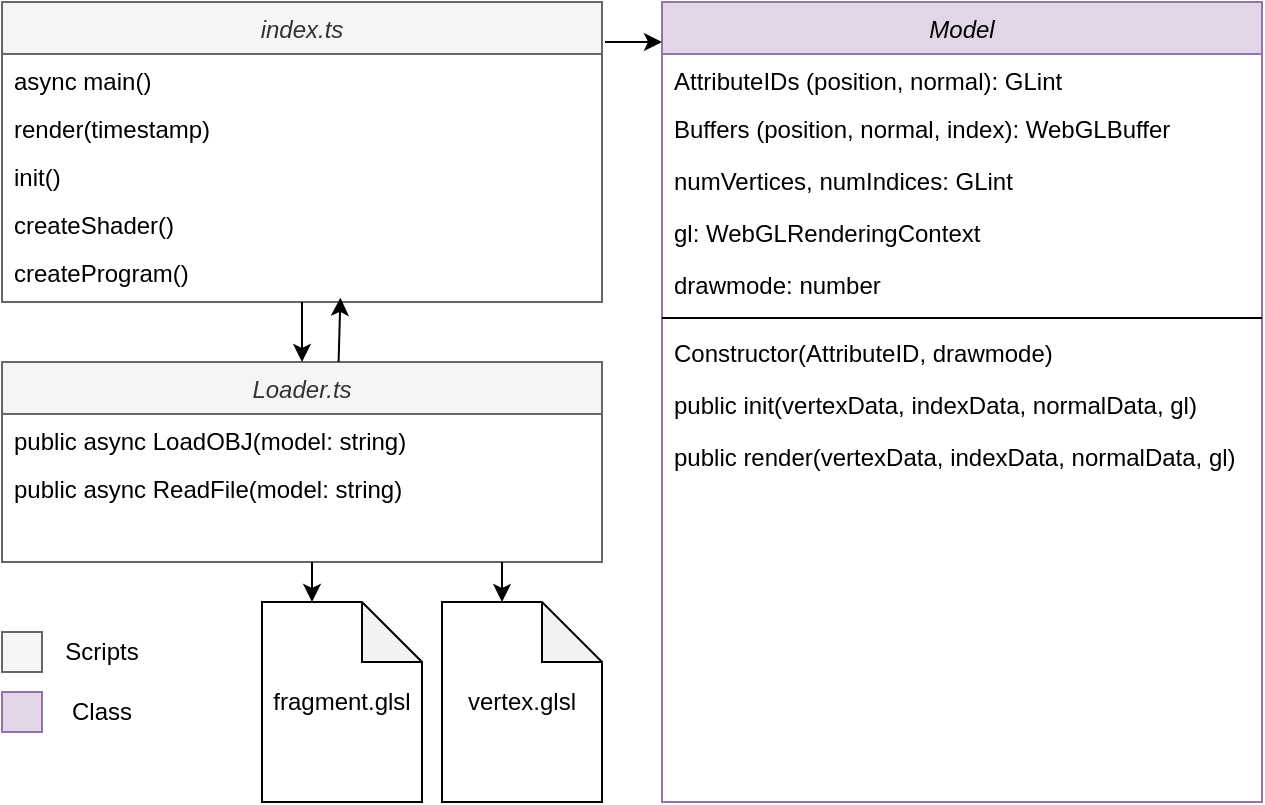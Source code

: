 <mxfile version="21.1.5" type="device">
  <diagram id="C5RBs43oDa-KdzZeNtuy" name="Page-1">
    <mxGraphModel dx="1195" dy="652" grid="1" gridSize="10" guides="1" tooltips="1" connect="1" arrows="1" fold="1" page="1" pageScale="1" pageWidth="827" pageHeight="1169" math="0" shadow="0">
      <root>
        <mxCell id="WIyWlLk6GJQsqaUBKTNV-0" />
        <mxCell id="WIyWlLk6GJQsqaUBKTNV-1" parent="WIyWlLk6GJQsqaUBKTNV-0" />
        <mxCell id="zkfFHV4jXpPFQw0GAbJ--0" value="Model" style="swimlane;fontStyle=2;align=center;verticalAlign=top;childLayout=stackLayout;horizontal=1;startSize=26;horizontalStack=0;resizeParent=1;resizeLast=0;collapsible=1;marginBottom=0;rounded=0;shadow=0;strokeWidth=1;fillColor=#e1d5e7;strokeColor=#9673a6;" parent="WIyWlLk6GJQsqaUBKTNV-1" vertex="1">
          <mxGeometry x="420" y="40" width="300" height="400" as="geometry">
            <mxRectangle x="230" y="140" width="160" height="26" as="alternateBounds" />
          </mxGeometry>
        </mxCell>
        <mxCell id="zkfFHV4jXpPFQw0GAbJ--1" value="AttributeIDs (position, normal): GLint&#xa;" style="text;align=left;verticalAlign=top;spacingLeft=4;spacingRight=4;overflow=hidden;rotatable=0;points=[[0,0.5],[1,0.5]];portConstraint=eastwest;" parent="zkfFHV4jXpPFQw0GAbJ--0" vertex="1">
          <mxGeometry y="26" width="300" height="24" as="geometry" />
        </mxCell>
        <mxCell id="zkfFHV4jXpPFQw0GAbJ--2" value="Buffers (position, normal, index): WebGLBuffer" style="text;align=left;verticalAlign=top;spacingLeft=4;spacingRight=4;overflow=hidden;rotatable=0;points=[[0,0.5],[1,0.5]];portConstraint=eastwest;rounded=0;shadow=0;html=0;" parent="zkfFHV4jXpPFQw0GAbJ--0" vertex="1">
          <mxGeometry y="50" width="300" height="26" as="geometry" />
        </mxCell>
        <mxCell id="zkfFHV4jXpPFQw0GAbJ--3" value="numVertices, numIndices: GLint" style="text;align=left;verticalAlign=top;spacingLeft=4;spacingRight=4;overflow=hidden;rotatable=0;points=[[0,0.5],[1,0.5]];portConstraint=eastwest;rounded=0;shadow=0;html=0;" parent="zkfFHV4jXpPFQw0GAbJ--0" vertex="1">
          <mxGeometry y="76" width="300" height="26" as="geometry" />
        </mxCell>
        <mxCell id="ddMBwT2aPCV6fHb5aI7i-3" value="gl: WebGLRenderingContext" style="text;align=left;verticalAlign=top;spacingLeft=4;spacingRight=4;overflow=hidden;rotatable=0;points=[[0,0.5],[1,0.5]];portConstraint=eastwest;rounded=0;shadow=0;html=0;" parent="zkfFHV4jXpPFQw0GAbJ--0" vertex="1">
          <mxGeometry y="102" width="300" height="26" as="geometry" />
        </mxCell>
        <mxCell id="ddMBwT2aPCV6fHb5aI7i-4" value="drawmode: number" style="text;align=left;verticalAlign=top;spacingLeft=4;spacingRight=4;overflow=hidden;rotatable=0;points=[[0,0.5],[1,0.5]];portConstraint=eastwest;rounded=0;shadow=0;html=0;" parent="zkfFHV4jXpPFQw0GAbJ--0" vertex="1">
          <mxGeometry y="128" width="300" height="26" as="geometry" />
        </mxCell>
        <mxCell id="zkfFHV4jXpPFQw0GAbJ--4" value="" style="line;html=1;strokeWidth=1;align=left;verticalAlign=middle;spacingTop=-1;spacingLeft=3;spacingRight=3;rotatable=1;labelPosition=right;points=[];portConstraint=eastwest;movable=1;resizable=1;deletable=1;editable=1;connectable=1;" parent="zkfFHV4jXpPFQw0GAbJ--0" vertex="1">
          <mxGeometry y="154" width="300" height="8" as="geometry" />
        </mxCell>
        <mxCell id="ddMBwT2aPCV6fHb5aI7i-5" value="Constructor(AttributeID, drawmode)" style="text;align=left;verticalAlign=top;spacingLeft=4;spacingRight=4;overflow=hidden;rotatable=0;points=[[0,0.5],[1,0.5]];portConstraint=eastwest;rounded=0;shadow=0;html=0;" parent="zkfFHV4jXpPFQw0GAbJ--0" vertex="1">
          <mxGeometry y="162" width="300" height="26" as="geometry" />
        </mxCell>
        <mxCell id="ddMBwT2aPCV6fHb5aI7i-6" value="public init(vertexData, indexData, normalData, gl)" style="text;align=left;verticalAlign=top;spacingLeft=4;spacingRight=4;overflow=hidden;rotatable=0;points=[[0,0.5],[1,0.5]];portConstraint=eastwest;rounded=0;shadow=0;html=0;" parent="zkfFHV4jXpPFQw0GAbJ--0" vertex="1">
          <mxGeometry y="188" width="300" height="26" as="geometry" />
        </mxCell>
        <mxCell id="ddMBwT2aPCV6fHb5aI7i-7" value="public render(vertexData, indexData, normalData, gl)" style="text;align=left;verticalAlign=top;spacingLeft=4;spacingRight=4;overflow=hidden;rotatable=0;points=[[0,0.5],[1,0.5]];portConstraint=eastwest;rounded=0;shadow=0;html=0;" parent="zkfFHV4jXpPFQw0GAbJ--0" vertex="1">
          <mxGeometry y="214" width="300" height="26" as="geometry" />
        </mxCell>
        <mxCell id="ddMBwT2aPCV6fHb5aI7i-36" value="index.ts" style="swimlane;fontStyle=2;align=center;verticalAlign=top;childLayout=stackLayout;horizontal=1;startSize=26;horizontalStack=0;resizeParent=1;resizeLast=0;collapsible=1;marginBottom=0;rounded=0;shadow=0;strokeWidth=1;fillColor=#f5f5f5;strokeColor=#666666;fontColor=#333333;" parent="WIyWlLk6GJQsqaUBKTNV-1" vertex="1">
          <mxGeometry x="90" y="40" width="300" height="150" as="geometry">
            <mxRectangle x="230" y="140" width="160" height="26" as="alternateBounds" />
          </mxGeometry>
        </mxCell>
        <mxCell id="ddMBwT2aPCV6fHb5aI7i-51" value="async main()&#xa;" style="text;align=left;verticalAlign=top;spacingLeft=4;spacingRight=4;overflow=hidden;rotatable=0;points=[[0,0.5],[1,0.5]];portConstraint=eastwest;" parent="ddMBwT2aPCV6fHb5aI7i-36" vertex="1">
          <mxGeometry y="26" width="300" height="24" as="geometry" />
        </mxCell>
        <mxCell id="ddMBwT2aPCV6fHb5aI7i-52" value="render(timestamp)" style="text;align=left;verticalAlign=top;spacingLeft=4;spacingRight=4;overflow=hidden;rotatable=0;points=[[0,0.5],[1,0.5]];portConstraint=eastwest;" parent="ddMBwT2aPCV6fHb5aI7i-36" vertex="1">
          <mxGeometry y="50" width="300" height="24" as="geometry" />
        </mxCell>
        <mxCell id="ddMBwT2aPCV6fHb5aI7i-53" value="init()" style="text;align=left;verticalAlign=top;spacingLeft=4;spacingRight=4;overflow=hidden;rotatable=0;points=[[0,0.5],[1,0.5]];portConstraint=eastwest;" parent="ddMBwT2aPCV6fHb5aI7i-36" vertex="1">
          <mxGeometry y="74" width="300" height="24" as="geometry" />
        </mxCell>
        <mxCell id="ddMBwT2aPCV6fHb5aI7i-55" value="createShader()" style="text;align=left;verticalAlign=top;spacingLeft=4;spacingRight=4;overflow=hidden;rotatable=0;points=[[0,0.5],[1,0.5]];portConstraint=eastwest;" parent="ddMBwT2aPCV6fHb5aI7i-36" vertex="1">
          <mxGeometry y="98" width="300" height="24" as="geometry" />
        </mxCell>
        <mxCell id="ddMBwT2aPCV6fHb5aI7i-54" value="createProgram()" style="text;align=left;verticalAlign=top;spacingLeft=4;spacingRight=4;overflow=hidden;rotatable=0;points=[[0,0.5],[1,0.5]];portConstraint=eastwest;" parent="ddMBwT2aPCV6fHb5aI7i-36" vertex="1">
          <mxGeometry y="122" width="300" height="24" as="geometry" />
        </mxCell>
        <mxCell id="ddMBwT2aPCV6fHb5aI7i-48" value="Loader.ts" style="swimlane;fontStyle=2;align=center;verticalAlign=top;childLayout=stackLayout;horizontal=1;startSize=26;horizontalStack=0;resizeParent=1;resizeLast=0;collapsible=1;marginBottom=0;rounded=0;shadow=0;strokeWidth=1;fillColor=#f5f5f5;strokeColor=#666666;fontColor=#333333;" parent="WIyWlLk6GJQsqaUBKTNV-1" vertex="1">
          <mxGeometry x="90" y="220" width="300" height="100" as="geometry">
            <mxRectangle x="230" y="140" width="160" height="26" as="alternateBounds" />
          </mxGeometry>
        </mxCell>
        <mxCell id="ddMBwT2aPCV6fHb5aI7i-49" value="public async LoadOBJ(model: string)" style="text;align=left;verticalAlign=top;spacingLeft=4;spacingRight=4;overflow=hidden;rotatable=0;points=[[0,0.5],[1,0.5]];portConstraint=eastwest;" parent="ddMBwT2aPCV6fHb5aI7i-48" vertex="1">
          <mxGeometry y="26" width="300" height="24" as="geometry" />
        </mxCell>
        <mxCell id="ddMBwT2aPCV6fHb5aI7i-50" value="public async ReadFile(model: string)" style="text;align=left;verticalAlign=top;spacingLeft=4;spacingRight=4;overflow=hidden;rotatable=0;points=[[0,0.5],[1,0.5]];portConstraint=eastwest;" parent="ddMBwT2aPCV6fHb5aI7i-48" vertex="1">
          <mxGeometry y="50" width="300" height="24" as="geometry" />
        </mxCell>
        <mxCell id="ddMBwT2aPCV6fHb5aI7i-56" value="" style="endArrow=classic;html=1;rounded=0;exitX=0.5;exitY=1;exitDx=0;exitDy=0;" parent="WIyWlLk6GJQsqaUBKTNV-1" source="ddMBwT2aPCV6fHb5aI7i-36" target="ddMBwT2aPCV6fHb5aI7i-48" edge="1">
          <mxGeometry width="50" height="50" relative="1" as="geometry">
            <mxPoint x="20" y="250" as="sourcePoint" />
            <mxPoint x="70" y="200" as="targetPoint" />
          </mxGeometry>
        </mxCell>
        <mxCell id="ddMBwT2aPCV6fHb5aI7i-58" value="" style="endArrow=classic;html=1;rounded=0;exitX=0.561;exitY=-0.001;exitDx=0;exitDy=0;exitPerimeter=0;entryX=0.564;entryY=1.079;entryDx=0;entryDy=0;entryPerimeter=0;" parent="WIyWlLk6GJQsqaUBKTNV-1" source="ddMBwT2aPCV6fHb5aI7i-48" edge="1" target="ddMBwT2aPCV6fHb5aI7i-54">
          <mxGeometry width="50" height="50" relative="1" as="geometry">
            <mxPoint x="300" y="270" as="sourcePoint" />
            <mxPoint x="260" y="190" as="targetPoint" />
          </mxGeometry>
        </mxCell>
        <mxCell id="ddMBwT2aPCV6fHb5aI7i-59" value="" style="endArrow=classic;html=1;rounded=0;exitX=1.005;exitY=0.133;exitDx=0;exitDy=0;exitPerimeter=0;" parent="WIyWlLk6GJQsqaUBKTNV-1" source="ddMBwT2aPCV6fHb5aI7i-36" edge="1">
          <mxGeometry width="50" height="50" relative="1" as="geometry">
            <mxPoint x="370" y="280" as="sourcePoint" />
            <mxPoint x="420" y="60" as="targetPoint" />
          </mxGeometry>
        </mxCell>
        <mxCell id="ddMBwT2aPCV6fHb5aI7i-64" value="" style="group" parent="WIyWlLk6GJQsqaUBKTNV-1" vertex="1" connectable="0">
          <mxGeometry x="90" y="350" width="80" height="60" as="geometry" />
        </mxCell>
        <mxCell id="ddMBwT2aPCV6fHb5aI7i-60" value="" style="rounded=0;whiteSpace=wrap;html=1;fillColor=#f5f5f5;fontColor=#333333;strokeColor=#666666;" parent="ddMBwT2aPCV6fHb5aI7i-64" vertex="1">
          <mxGeometry y="5" width="20" height="20" as="geometry" />
        </mxCell>
        <mxCell id="ddMBwT2aPCV6fHb5aI7i-61" value="Scripts" style="text;html=1;strokeColor=none;fillColor=none;align=center;verticalAlign=middle;whiteSpace=wrap;rounded=0;" parent="ddMBwT2aPCV6fHb5aI7i-64" vertex="1">
          <mxGeometry x="20" width="60" height="30" as="geometry" />
        </mxCell>
        <mxCell id="ddMBwT2aPCV6fHb5aI7i-62" value="" style="rounded=0;whiteSpace=wrap;html=1;fillColor=#e1d5e7;strokeColor=#9673a6;" parent="ddMBwT2aPCV6fHb5aI7i-64" vertex="1">
          <mxGeometry y="35" width="20" height="20" as="geometry" />
        </mxCell>
        <mxCell id="ddMBwT2aPCV6fHb5aI7i-63" value="Class" style="text;html=1;strokeColor=none;fillColor=none;align=center;verticalAlign=middle;whiteSpace=wrap;rounded=0;" parent="ddMBwT2aPCV6fHb5aI7i-64" vertex="1">
          <mxGeometry x="20" y="30" width="60" height="30" as="geometry" />
        </mxCell>
        <mxCell id="XHGTO3v_7g0mmYX1_w9D-0" value="&lt;div&gt;vertex.glsl&lt;/div&gt;" style="shape=note;whiteSpace=wrap;html=1;backgroundOutline=1;darkOpacity=0.05;" vertex="1" parent="WIyWlLk6GJQsqaUBKTNV-1">
          <mxGeometry x="310" y="340" width="80" height="100" as="geometry" />
        </mxCell>
        <mxCell id="XHGTO3v_7g0mmYX1_w9D-1" value="fragment.glsl" style="shape=note;whiteSpace=wrap;html=1;backgroundOutline=1;darkOpacity=0.05;" vertex="1" parent="WIyWlLk6GJQsqaUBKTNV-1">
          <mxGeometry x="220" y="340" width="80" height="100" as="geometry" />
        </mxCell>
        <mxCell id="XHGTO3v_7g0mmYX1_w9D-2" value="" style="endArrow=classic;html=1;rounded=0;entryX=0;entryY=0;entryDx=25;entryDy=0;entryPerimeter=0;" edge="1" parent="WIyWlLk6GJQsqaUBKTNV-1" target="XHGTO3v_7g0mmYX1_w9D-1">
          <mxGeometry width="50" height="50" relative="1" as="geometry">
            <mxPoint x="245" y="320" as="sourcePoint" />
            <mxPoint x="150" y="400" as="targetPoint" />
          </mxGeometry>
        </mxCell>
        <mxCell id="XHGTO3v_7g0mmYX1_w9D-3" value="" style="endArrow=classic;html=1;rounded=0;entryX=0;entryY=0;entryDx=25;entryDy=0;entryPerimeter=0;" edge="1" parent="WIyWlLk6GJQsqaUBKTNV-1">
          <mxGeometry width="50" height="50" relative="1" as="geometry">
            <mxPoint x="340" y="320" as="sourcePoint" />
            <mxPoint x="340" y="340" as="targetPoint" />
          </mxGeometry>
        </mxCell>
      </root>
    </mxGraphModel>
  </diagram>
</mxfile>
